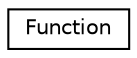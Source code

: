 digraph "Graphical Class Hierarchy"
{
  edge [fontname="Helvetica",fontsize="10",labelfontname="Helvetica",labelfontsize="10"];
  node [fontname="Helvetica",fontsize="10",shape=record];
  rankdir="LR";
  Node0 [label="Function",height=0.2,width=0.4,color="black", fillcolor="white", style="filled",URL="$structFunction.html"];
}
